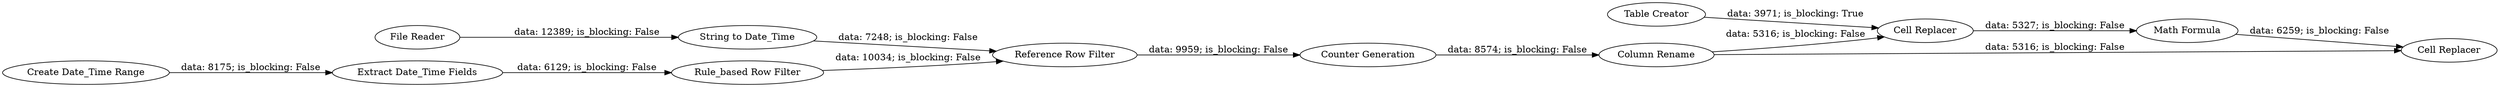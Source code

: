 digraph {
	"1189256116536512650_241" [label="Reference Row Filter"]
	"1189256116536512650_239" [label="Table Creator"]
	"1189256116536512650_166" [label="String to Date_Time"]
	"1189256116536512650_228" [label="Counter Generation"]
	"1189256116536512650_238" [label="Cell Replacer"]
	"1189256116536512650_165" [label="File Reader"]
	"1189256116536512650_240" [label="Column Rename"]
	"1189256116536512650_233" [label="Cell Replacer"]
	"1189256116536512650_229" [label="Extract Date_Time Fields"]
	"1189256116536512650_227" [label="Create Date_Time Range"]
	"1189256116536512650_236" [label="Math Formula"]
	"1189256116536512650_230" [label="Rule_based Row Filter"]
	"1189256116536512650_241" -> "1189256116536512650_228" [label="data: 9959; is_blocking: False"]
	"1189256116536512650_239" -> "1189256116536512650_233" [label="data: 3971; is_blocking: True"]
	"1189256116536512650_233" -> "1189256116536512650_236" [label="data: 5327; is_blocking: False"]
	"1189256116536512650_229" -> "1189256116536512650_230" [label="data: 6129; is_blocking: False"]
	"1189256116536512650_240" -> "1189256116536512650_233" [label="data: 5316; is_blocking: False"]
	"1189256116536512650_228" -> "1189256116536512650_240" [label="data: 8574; is_blocking: False"]
	"1189256116536512650_227" -> "1189256116536512650_229" [label="data: 8175; is_blocking: False"]
	"1189256116536512650_236" -> "1189256116536512650_238" [label="data: 6259; is_blocking: False"]
	"1189256116536512650_165" -> "1189256116536512650_166" [label="data: 12389; is_blocking: False"]
	"1189256116536512650_166" -> "1189256116536512650_241" [label="data: 7248; is_blocking: False"]
	"1189256116536512650_240" -> "1189256116536512650_238" [label="data: 5316; is_blocking: False"]
	"1189256116536512650_230" -> "1189256116536512650_241" [label="data: 10034; is_blocking: False"]
	rankdir=LR
}
